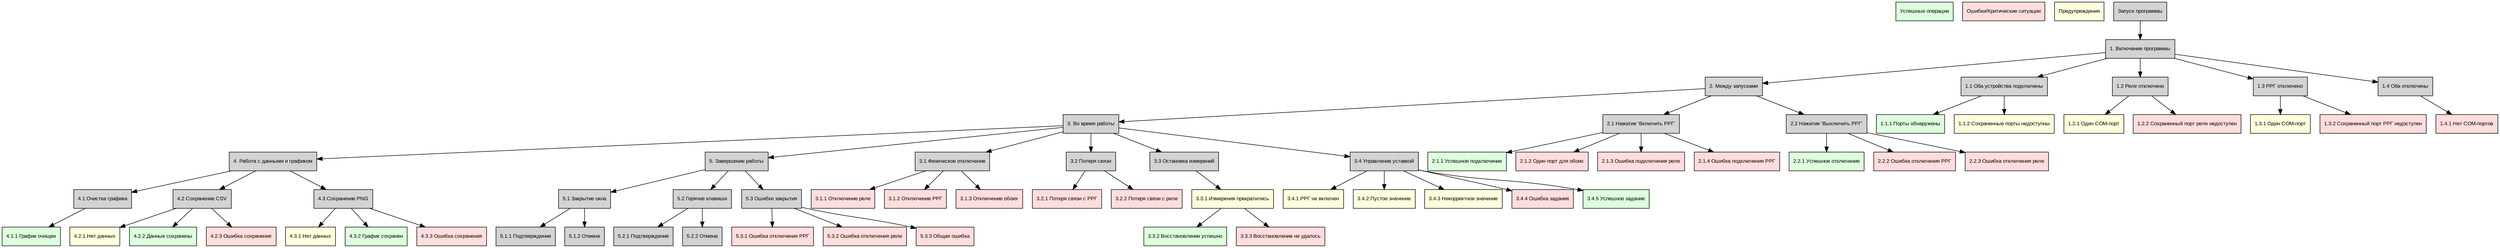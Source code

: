 digraph ErrorGraph {
    rankdir=TD; // Расположение сверху вниз (Top to Down)
    node [shape=box, style=filled, fontname="Arial", fontsize=10]; // Стиль узлов по умолчанию

    // --- Определения стилей (аналогично классам Mermaid) ---
    node [fillcolor=lightgrey, fontcolor=black]; // Стиль по умолчанию (normal)
    node [fillcolor="#ddffdd", fontcolor=black]; // success
    N_success [label="Успешные операции"]; // Легенда для успеха (пример, можно убрать)
    node [fillcolor="#ffdddd", fontcolor=black]; // error
    N_error [label="Ошибки/Критические ситуации"]; // Легенда для ошибок
    node [fillcolor="#ffffdd", fontcolor=black]; // warning
    N_warning [label="Предупреждения"]; // Легенда для предупреждений
    
    // Сброс стиля к дефолтному перед определением узлов
    node [fillcolor=lightgrey, fontcolor=black]; 

    // --- Главные вершины ---
    START [label="Запуск программы"];
    V1 [label="1. Включение программы"];
    V2 [label="2. Между запусками"];
    V3 [label="3. Во время работы"];
    V4 [label="4. Работа с данными и графиком"];
    V5 [label="5. Завершение работы"];

    START -> V1;
    V1 -> V2;
    V2 -> V3;
    V3 -> V4;
    V3 -> V5;

    // --- 1. Включение программы ---
    V1_1 [label="1.1 Оба устройства подключены"];
    V1_2 [label="1.2 Реле отключено"];
    V1_3 [label="1.3 РРГ отключено"];
    V1_4 [label="1.4 Оба отключены"];

    V1 -> V1_1; V1 -> V1_2; V1 -> V1_3; V1 -> V1_4;

    V1_1_1 [label="1.1.1 Порты обнаружены", fillcolor="#ddffdd"]; // success
    V1_1_2 [label="1.1.2 Сохраненные порты недоступны", fillcolor="#ffffdd"]; // warning
    V1_1 -> V1_1_1; V1_1 -> V1_1_2;
    
    V1_2_1 [label="1.2.1 Один COM-порт", fillcolor="#ffffdd"]; // warning
    V1_2_2 [label="1.2.2 Сохраненный порт реле недоступен", fillcolor="#ffdddd"]; // error
    V1_2 -> V1_2_1; V1_2 -> V1_2_2;

    V1_3_1 [label="1.3.1 Один COM-порт", fillcolor="#ffffdd"]; // warning
    V1_3_2 [label="1.3.2 Сохраненный порт РРГ недоступен", fillcolor="#ffdddd"]; // error
    V1_3 -> V1_3_1; V1_3 -> V1_3_2;

    V1_4_1 [label="1.4.1 Нет COM-портов", fillcolor="#ffdddd"]; // error
    V1_4 -> V1_4_1;

    // --- 2. Между запусками ---
    V2_1 [label="2.1 Нажатие 'Включить РРГ'"];
    V2_2 [label="2.2 Нажатие 'Выключить РРГ'"];

    V2 -> V2_1; V2 -> V2_2;

    V2_1_1 [label="2.1.1 Успешное подключение", fillcolor="#ddffdd"]; // success
    V2_1_2 [label="2.1.2 Один порт для обоих", fillcolor="#ffdddd"]; // error
    V2_1_3 [label="2.1.3 Ошибка подключения реле", fillcolor="#ffdddd"]; // error
    V2_1_4 [label="2.1.4 Ошибка подключения РРГ", fillcolor="#ffdddd"]; // error
    V2_1 -> V2_1_1; V2_1 -> V2_1_2; V2_1 -> V2_1_3; V2_1 -> V2_1_4;

    V2_2_1 [label="2.2.1 Успешное отключение", fillcolor="#ddffdd"]; // success
    V2_2_2 [label="2.2.2 Ошибка отключения РРГ", fillcolor="#ffdddd"]; // error
    V2_2_3 [label="2.2.3 Ошибка отключения реле", fillcolor="#ffdddd"]; // error
    V2_2 -> V2_2_1; V2_2 -> V2_2_2; V2_2 -> V2_2_3;
    
    // --- 3. Во время работы ---
    V3_1 [label="3.1 Физическое отключение"];
    V3_2 [label="3.2 Потеря связи"];
    V3_3 [label="3.3 Остановка измерений"];
    V3_4 [label="3.4 Управление уставкой"];

    V3 -> V3_1; V3 -> V3_2; V3 -> V3_3; V3 -> V3_4;

    V3_1_1 [label="3.1.1 Отключение реле", fillcolor="#ffdddd"]; // error
    V3_1_2 [label="3.1.2 Отключение РРГ", fillcolor="#ffdddd"]; // error
    V3_1_3 [label="3.1.3 Отключение обоих", fillcolor="#ffdddd"]; // error
    V3_1 -> V3_1_1; V3_1 -> V3_1_2; V3_1 -> V3_1_3;

    V3_2_1 [label="3.2.1 Потеря связи с РРГ", fillcolor="#ffdddd"]; // error
    V3_2_2 [label="3.2.2 Потеря связи с реле", fillcolor="#ffdddd"]; // error
    V3_2 -> V3_2_1; V3_2 -> V3_2_2;

    V3_3_1 [label="3.3.1 Измерения прекратились", fillcolor="#ffffdd"]; // warning
    V3_3_2 [label="3.3.2 Восстановление успешно", fillcolor="#ddffdd"]; // success
    V3_3_3 [label="3.3.3 Восстановление не удалось", fillcolor="#ffdddd"]; // error
    V3_3 -> V3_3_1;
    V3_3_1 -> V3_3_2; V3_3_1 -> V3_3_3;

    V3_4_1 [label="3.4.1 РРГ не включен", fillcolor="#ffffdd"]; // warning
    V3_4_2 [label="3.4.2 Пустое значение", fillcolor="#ffffdd"]; // warning
    V3_4_3 [label="3.4.3 Некорректное значение", fillcolor="#ffffdd"]; // warning
    V3_4_4 [label="3.4.4 Ошибка задания", fillcolor="#ffdddd"]; // error
    V3_4_5 [label="3.4.5 Успешное задание", fillcolor="#ddffdd"]; // success
    V3_4 -> V3_4_1; V3_4 -> V3_4_2; V3_4 -> V3_4_3; V3_4 -> V3_4_4; V3_4 -> V3_4_5;

    // --- 4. Работа с данными и графиком ---
    V4_1 [label="4.1 Очистка графика"];
    V4_2 [label="4.2 Сохранение CSV"];
    V4_3 [label="4.3 Сохранение PNG"];
    
    V4 -> V4_1; V4 -> V4_2; V4 -> V4_3;

    V4_1_1 [label="4.1.1 График очищен", fillcolor="#ddffdd"]; // success
    V4_1 -> V4_1_1;

    V4_2_1 [label="4.2.1 Нет данных", fillcolor="#ffffdd"]; // warning
    V4_2_2 [label="4.2.2 Данные сохранены", fillcolor="#ddffdd"]; // success
    V4_2_3 [label="4.2.3 Ошибка сохранения", fillcolor="#ffdddd"]; // error
    V4_2 -> V4_2_1; V4_2 -> V4_2_2; V4_2 -> V4_2_3;

    V4_3_1 [label="4.3.1 Нет данных", fillcolor="#ffffdd"]; // warning
    V4_3_2 [label="4.3.2 График сохранен", fillcolor="#ddffdd"]; // success
    V4_3_3 [label="4.3.3 Ошибка сохранения", fillcolor="#ffdddd"]; // error
    V4_3 -> V4_3_1; V4_3 -> V4_3_2; V4_3 -> V4_3_3;

    // --- 5. Завершение работы ---
    V5_1 [label="5.1 Закрытие окна"];
    V5_2 [label="5.2 Горячие клавиши"];
    V5_3 [label="5.3 Ошибки закрытия"];

    V5 -> V5_1; V5 -> V5_2; V5 -> V5_3;
    
    V5_1_1 [label="5.1.1 Подтверждение"];
    V5_1_2 [label="5.1.2 Отмена"];
    V5_1 -> V5_1_1; V5_1 -> V5_1_2;

    V5_2_1 [label="5.2.1 Подтверждение"];
    V5_2_2 [label="5.2.2 Отмена"];
    V5_2 -> V5_2_1; V5_2 -> V5_2_2;

    V5_3_1 [label="5.3.1 Ошибка отключения РРГ", fillcolor="#ffdddd"]; // error
    V5_3_2 [label="5.3.2 Ошибка отключения реле", fillcolor="#ffdddd"]; // error
    V5_3_3 [label="5.3.3 Общая ошибка", fillcolor="#ffdddd"]; // error
    V5_3 -> V5_3_1; V5_3 -> V5_3_2; V5_3 -> V5_3_3;

    // --- Легенда (опционально, можно скрыть или оформить кластером) ---
    // Можно раскомментировать, если нужна легенда прямо на графе
    /*
    subgraph cluster_legend {
        label = "Легенда";
        style=filled;
        color=lightgrey;
        node [style=filled, shape=box];
        N_success [fillcolor="#ddffdd"];
        N_warning [fillcolor="#ffffdd"];
        N_error [fillcolor="#ffdddd"];
        N_success -> N_warning [style=invis]; // Расположить вертикально
        N_warning -> N_error [style=invis];
    }
    */
} 